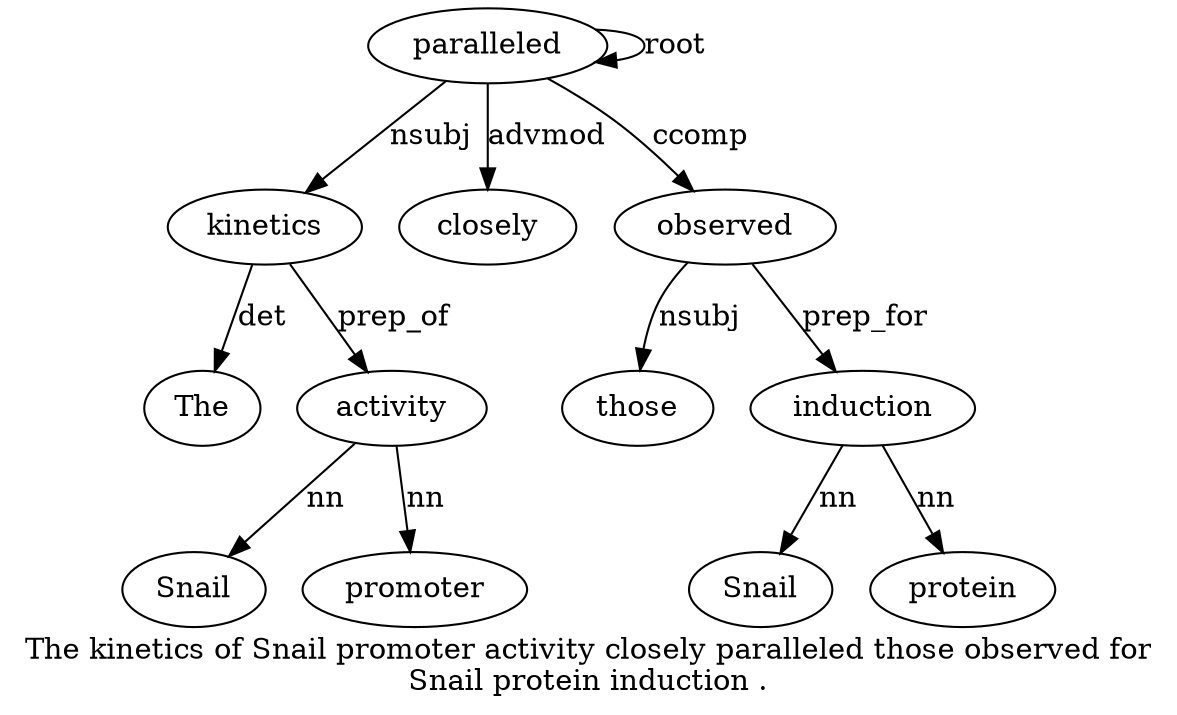 digraph "The kinetics of Snail promoter activity closely paralleled those observed for Snail protein induction ." {
label="The kinetics of Snail promoter activity closely paralleled those observed for
Snail protein induction .";
kinetics2 [style=filled, fillcolor=white, label=kinetics];
The1 [style=filled, fillcolor=white, label=The];
kinetics2 -> The1  [label=det];
paralleled8 [style=filled, fillcolor=white, label=paralleled];
paralleled8 -> kinetics2  [label=nsubj];
activity6 [style=filled, fillcolor=white, label=activity];
Snail4 [style=filled, fillcolor=white, label=Snail];
activity6 -> Snail4  [label=nn];
promoter5 [style=filled, fillcolor=white, label=promoter];
activity6 -> promoter5  [label=nn];
kinetics2 -> activity6  [label=prep_of];
closely7 [style=filled, fillcolor=white, label=closely];
paralleled8 -> closely7  [label=advmod];
paralleled8 -> paralleled8  [label=root];
observed10 [style=filled, fillcolor=white, label=observed];
those9 [style=filled, fillcolor=white, label=those];
observed10 -> those9  [label=nsubj];
paralleled8 -> observed10  [label=ccomp];
induction14 [style=filled, fillcolor=white, label=induction];
Snail12 [style=filled, fillcolor=white, label=Snail];
induction14 -> Snail12  [label=nn];
protein13 [style=filled, fillcolor=white, label=protein];
induction14 -> protein13  [label=nn];
observed10 -> induction14  [label=prep_for];
}
